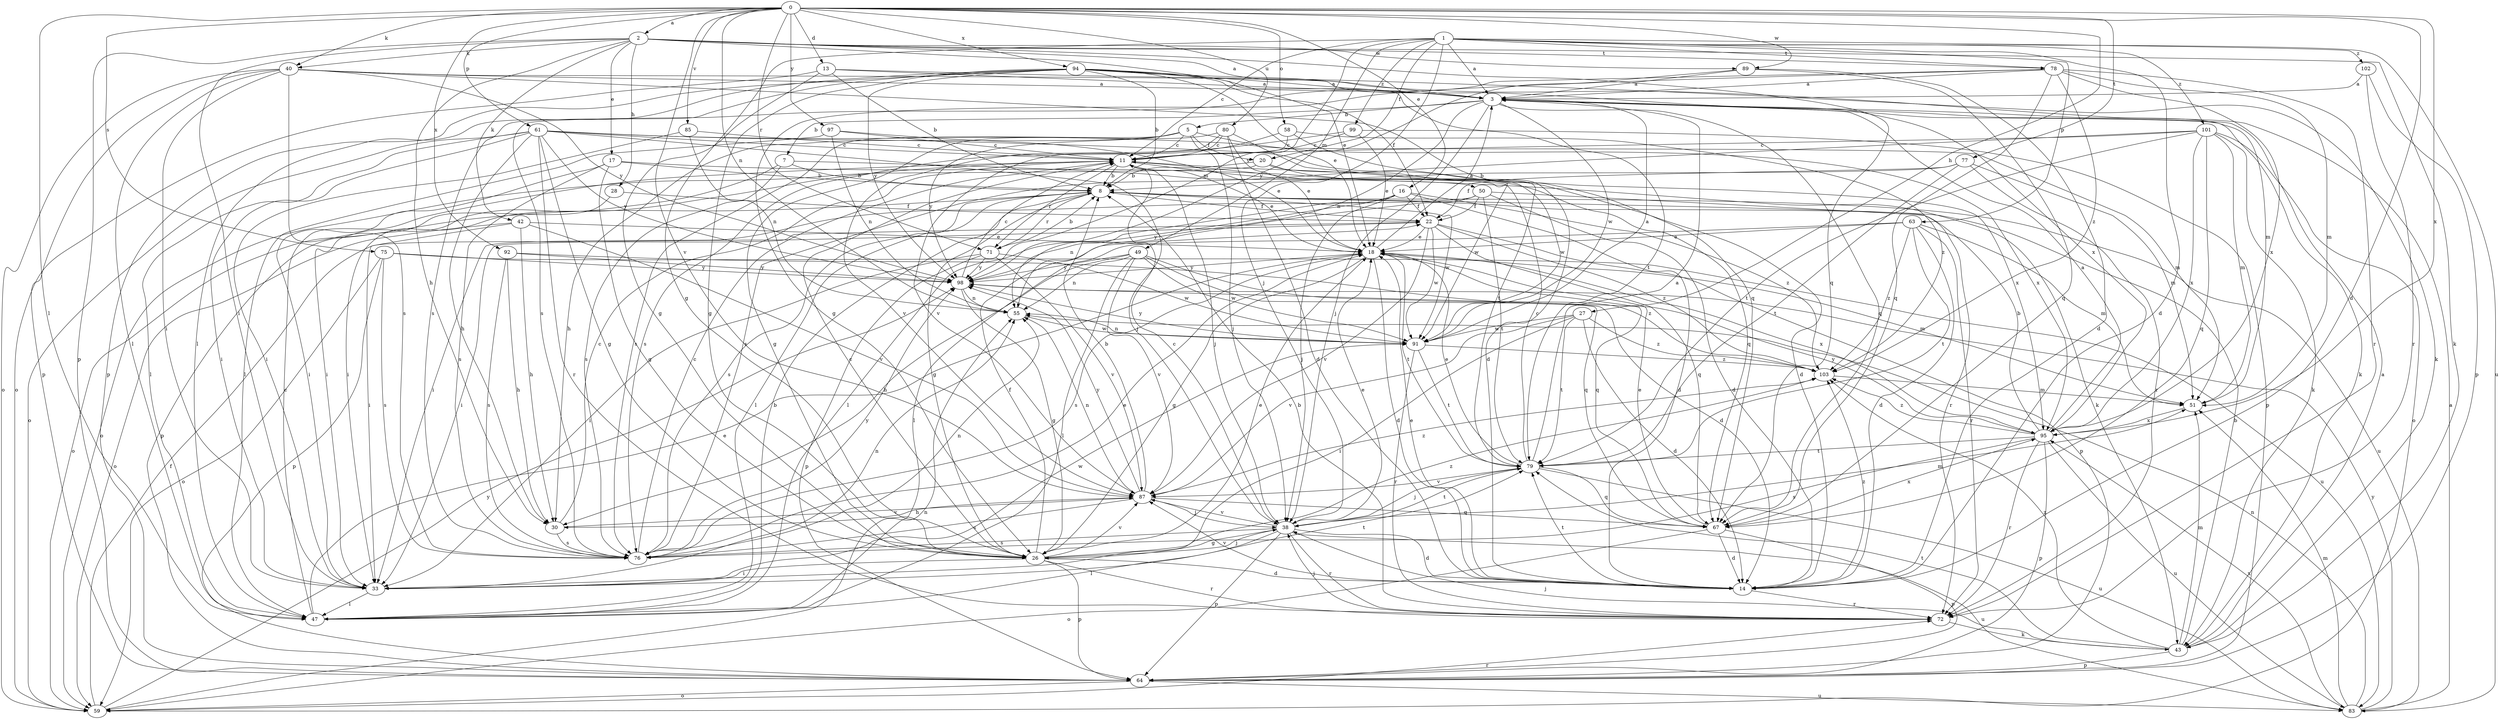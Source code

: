 strict digraph  {
0;
1;
2;
3;
5;
7;
8;
11;
13;
14;
16;
17;
18;
20;
22;
26;
27;
28;
30;
33;
38;
40;
42;
43;
47;
49;
50;
51;
55;
58;
59;
61;
63;
64;
67;
71;
72;
75;
76;
77;
78;
79;
80;
83;
85;
87;
89;
91;
92;
94;
95;
97;
98;
99;
101;
102;
103;
0 -> 2  [label=a];
0 -> 13  [label=d];
0 -> 14  [label=d];
0 -> 16  [label=e];
0 -> 27  [label=h];
0 -> 40  [label=k];
0 -> 47  [label=l];
0 -> 55  [label=n];
0 -> 58  [label=o];
0 -> 61  [label=p];
0 -> 71  [label=r];
0 -> 75  [label=s];
0 -> 77  [label=t];
0 -> 80  [label=u];
0 -> 85  [label=v];
0 -> 87  [label=v];
0 -> 89  [label=w];
0 -> 92  [label=x];
0 -> 94  [label=x];
0 -> 95  [label=x];
0 -> 97  [label=y];
1 -> 3  [label=a];
1 -> 11  [label=c];
1 -> 14  [label=d];
1 -> 20  [label=f];
1 -> 26  [label=g];
1 -> 38  [label=j];
1 -> 49  [label=m];
1 -> 63  [label=p];
1 -> 78  [label=t];
1 -> 83  [label=u];
1 -> 98  [label=y];
1 -> 99  [label=z];
1 -> 101  [label=z];
1 -> 102  [label=z];
2 -> 3  [label=a];
2 -> 17  [label=e];
2 -> 18  [label=e];
2 -> 28  [label=h];
2 -> 30  [label=h];
2 -> 33  [label=i];
2 -> 40  [label=k];
2 -> 42  [label=k];
2 -> 43  [label=k];
2 -> 64  [label=p];
2 -> 67  [label=q];
2 -> 78  [label=t];
2 -> 89  [label=w];
3 -> 5  [label=b];
3 -> 7  [label=b];
3 -> 38  [label=j];
3 -> 43  [label=k];
3 -> 55  [label=n];
3 -> 67  [label=q];
3 -> 91  [label=w];
5 -> 11  [label=c];
5 -> 20  [label=f];
5 -> 30  [label=h];
5 -> 38  [label=j];
5 -> 76  [label=s];
5 -> 95  [label=x];
5 -> 98  [label=y];
7 -> 8  [label=b];
7 -> 33  [label=i];
7 -> 50  [label=m];
7 -> 76  [label=s];
8 -> 22  [label=f];
8 -> 26  [label=g];
8 -> 47  [label=l];
8 -> 59  [label=o];
8 -> 71  [label=r];
8 -> 76  [label=s];
8 -> 83  [label=u];
8 -> 91  [label=w];
11 -> 8  [label=b];
11 -> 18  [label=e];
11 -> 33  [label=i];
11 -> 38  [label=j];
11 -> 67  [label=q];
11 -> 71  [label=r];
11 -> 91  [label=w];
13 -> 3  [label=a];
13 -> 8  [label=b];
13 -> 26  [label=g];
13 -> 43  [label=k];
13 -> 59  [label=o];
14 -> 18  [label=e];
14 -> 72  [label=r];
14 -> 79  [label=t];
14 -> 87  [label=v];
14 -> 103  [label=z];
16 -> 14  [label=d];
16 -> 22  [label=f];
16 -> 38  [label=j];
16 -> 55  [label=n];
16 -> 98  [label=y];
16 -> 103  [label=z];
17 -> 8  [label=b];
17 -> 26  [label=g];
17 -> 33  [label=i];
17 -> 43  [label=k];
17 -> 76  [label=s];
18 -> 3  [label=a];
18 -> 14  [label=d];
18 -> 26  [label=g];
18 -> 51  [label=m];
18 -> 67  [label=q];
18 -> 76  [label=s];
18 -> 79  [label=t];
18 -> 95  [label=x];
18 -> 98  [label=y];
20 -> 8  [label=b];
20 -> 14  [label=d];
20 -> 59  [label=o];
20 -> 91  [label=w];
22 -> 18  [label=e];
22 -> 33  [label=i];
22 -> 64  [label=p];
22 -> 67  [label=q];
22 -> 87  [label=v];
22 -> 91  [label=w];
22 -> 103  [label=z];
26 -> 11  [label=c];
26 -> 14  [label=d];
26 -> 18  [label=e];
26 -> 22  [label=f];
26 -> 33  [label=i];
26 -> 38  [label=j];
26 -> 64  [label=p];
26 -> 72  [label=r];
26 -> 87  [label=v];
26 -> 103  [label=z];
27 -> 14  [label=d];
27 -> 33  [label=i];
27 -> 79  [label=t];
27 -> 87  [label=v];
27 -> 91  [label=w];
27 -> 103  [label=z];
28 -> 22  [label=f];
28 -> 64  [label=p];
30 -> 11  [label=c];
30 -> 76  [label=s];
30 -> 87  [label=v];
33 -> 47  [label=l];
33 -> 55  [label=n];
33 -> 79  [label=t];
33 -> 91  [label=w];
38 -> 11  [label=c];
38 -> 14  [label=d];
38 -> 18  [label=e];
38 -> 26  [label=g];
38 -> 47  [label=l];
38 -> 51  [label=m];
38 -> 64  [label=p];
38 -> 72  [label=r];
38 -> 76  [label=s];
38 -> 79  [label=t];
38 -> 83  [label=u];
38 -> 87  [label=v];
40 -> 3  [label=a];
40 -> 33  [label=i];
40 -> 47  [label=l];
40 -> 59  [label=o];
40 -> 64  [label=p];
40 -> 67  [label=q];
40 -> 76  [label=s];
40 -> 95  [label=x];
40 -> 98  [label=y];
42 -> 18  [label=e];
42 -> 30  [label=h];
42 -> 33  [label=i];
42 -> 59  [label=o];
42 -> 87  [label=v];
43 -> 3  [label=a];
43 -> 8  [label=b];
43 -> 38  [label=j];
43 -> 51  [label=m];
43 -> 64  [label=p];
43 -> 79  [label=t];
43 -> 103  [label=z];
47 -> 8  [label=b];
47 -> 11  [label=c];
47 -> 18  [label=e];
49 -> 14  [label=d];
49 -> 30  [label=h];
49 -> 47  [label=l];
49 -> 55  [label=n];
49 -> 67  [label=q];
49 -> 87  [label=v];
49 -> 91  [label=w];
49 -> 98  [label=y];
50 -> 14  [label=d];
50 -> 22  [label=f];
50 -> 33  [label=i];
50 -> 47  [label=l];
50 -> 72  [label=r];
50 -> 79  [label=t];
51 -> 95  [label=x];
55 -> 91  [label=w];
58 -> 11  [label=c];
58 -> 14  [label=d];
58 -> 87  [label=v];
58 -> 103  [label=z];
59 -> 22  [label=f];
59 -> 55  [label=n];
59 -> 72  [label=r];
59 -> 98  [label=y];
61 -> 11  [label=c];
61 -> 26  [label=g];
61 -> 30  [label=h];
61 -> 33  [label=i];
61 -> 38  [label=j];
61 -> 47  [label=l];
61 -> 51  [label=m];
61 -> 59  [label=o];
61 -> 72  [label=r];
61 -> 95  [label=x];
61 -> 98  [label=y];
63 -> 14  [label=d];
63 -> 18  [label=e];
63 -> 47  [label=l];
63 -> 51  [label=m];
63 -> 72  [label=r];
63 -> 79  [label=t];
63 -> 103  [label=z];
64 -> 59  [label=o];
64 -> 83  [label=u];
67 -> 14  [label=d];
67 -> 18  [label=e];
67 -> 59  [label=o];
67 -> 64  [label=p];
67 -> 95  [label=x];
71 -> 8  [label=b];
71 -> 33  [label=i];
71 -> 64  [label=p];
71 -> 87  [label=v];
71 -> 91  [label=w];
71 -> 98  [label=y];
72 -> 8  [label=b];
72 -> 38  [label=j];
72 -> 43  [label=k];
75 -> 59  [label=o];
75 -> 64  [label=p];
75 -> 76  [label=s];
75 -> 83  [label=u];
75 -> 98  [label=y];
76 -> 11  [label=c];
76 -> 18  [label=e];
76 -> 55  [label=n];
76 -> 98  [label=y];
77 -> 8  [label=b];
77 -> 22  [label=f];
77 -> 51  [label=m];
77 -> 72  [label=r];
77 -> 79  [label=t];
78 -> 3  [label=a];
78 -> 26  [label=g];
78 -> 51  [label=m];
78 -> 67  [label=q];
78 -> 72  [label=r];
78 -> 76  [label=s];
78 -> 95  [label=x];
78 -> 103  [label=z];
79 -> 3  [label=a];
79 -> 11  [label=c];
79 -> 18  [label=e];
79 -> 38  [label=j];
79 -> 67  [label=q];
79 -> 83  [label=u];
79 -> 87  [label=v];
80 -> 11  [label=c];
80 -> 14  [label=d];
80 -> 18  [label=e];
80 -> 26  [label=g];
80 -> 79  [label=t];
80 -> 87  [label=v];
83 -> 3  [label=a];
83 -> 51  [label=m];
83 -> 55  [label=n];
83 -> 95  [label=x];
83 -> 98  [label=y];
85 -> 11  [label=c];
85 -> 33  [label=i];
85 -> 55  [label=n];
87 -> 8  [label=b];
87 -> 30  [label=h];
87 -> 38  [label=j];
87 -> 55  [label=n];
87 -> 67  [label=q];
87 -> 76  [label=s];
87 -> 98  [label=y];
87 -> 103  [label=z];
89 -> 3  [label=a];
89 -> 14  [label=d];
89 -> 67  [label=q];
89 -> 98  [label=y];
91 -> 3  [label=a];
91 -> 55  [label=n];
91 -> 72  [label=r];
91 -> 79  [label=t];
91 -> 98  [label=y];
91 -> 103  [label=z];
92 -> 30  [label=h];
92 -> 76  [label=s];
92 -> 98  [label=y];
92 -> 103  [label=z];
94 -> 3  [label=a];
94 -> 8  [label=b];
94 -> 18  [label=e];
94 -> 22  [label=f];
94 -> 26  [label=g];
94 -> 47  [label=l];
94 -> 51  [label=m];
94 -> 64  [label=p];
94 -> 76  [label=s];
94 -> 79  [label=t];
94 -> 98  [label=y];
95 -> 3  [label=a];
95 -> 8  [label=b];
95 -> 64  [label=p];
95 -> 72  [label=r];
95 -> 76  [label=s];
95 -> 79  [label=t];
95 -> 83  [label=u];
95 -> 98  [label=y];
95 -> 103  [label=z];
97 -> 11  [label=c];
97 -> 18  [label=e];
97 -> 47  [label=l];
97 -> 55  [label=n];
98 -> 11  [label=c];
98 -> 26  [label=g];
98 -> 55  [label=n];
99 -> 11  [label=c];
99 -> 18  [label=e];
99 -> 64  [label=p];
99 -> 76  [label=s];
101 -> 11  [label=c];
101 -> 43  [label=k];
101 -> 51  [label=m];
101 -> 59  [label=o];
101 -> 67  [label=q];
101 -> 76  [label=s];
101 -> 79  [label=t];
101 -> 95  [label=x];
102 -> 3  [label=a];
102 -> 64  [label=p];
102 -> 72  [label=r];
103 -> 51  [label=m];
}
